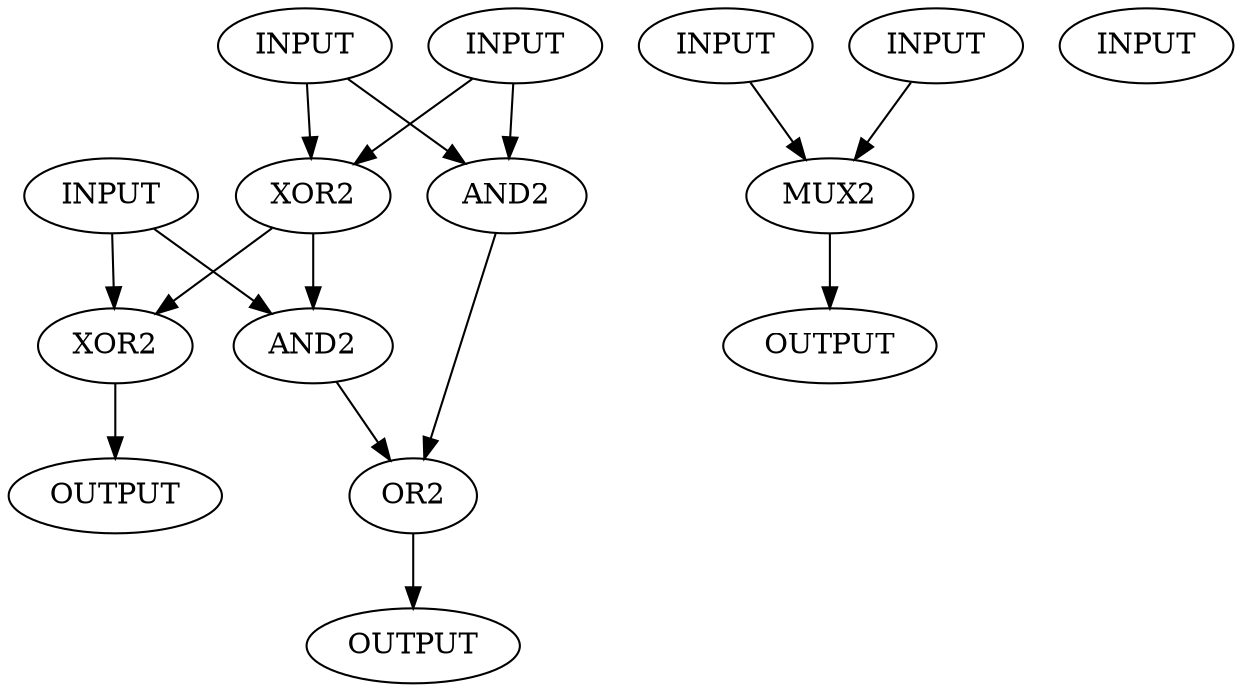digraph test {

A [label = "INPUT"]; //dede
B [label = "INPUT"];
C_in [label = "INPUT"];
//
SUM [label = "OUTPUT"];
C_out [label = "OUTPUT"];


XOR_in [label = "XOR2" ];
XOR_out [label = "XOR2" ];

AND_AB [label = "AND2" ];
AND_C_in [label = "AND2" ];
OR_C_out [label = "OR2" ];

A -> XOR_in -> XOR_out;
B -> XOR_in;
C_in -> XOR_out -> SUM;

XOR_in  -> AND_C_in;
C_in -> AND_C_in;

A -> AND_AB;
B -> AND_AB;

AND_C_in -> OR_C_out -> C_out;
AND_AB -> OR_C_out;

I1 [label = "INPUT"];
I2 [label = "INPUT"];
I3 [label = "INPUT"];

M [label = "MUX2" sel = "I3"];
O [label = "OUTPUT"];
I1 -> M -> O;
I2 -> M;

}
